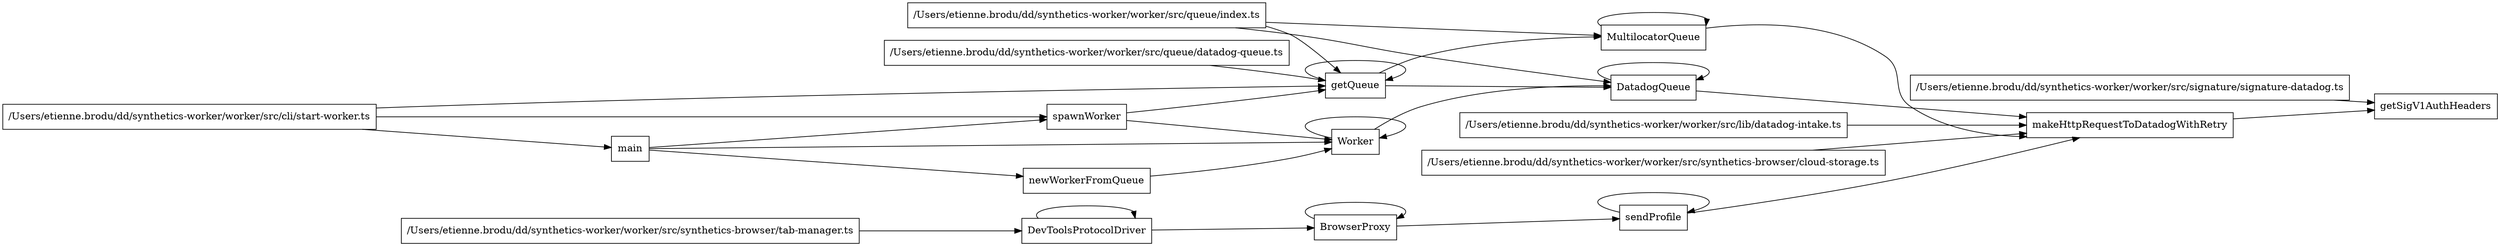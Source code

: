 digraph configDependents {
  rankdir=LR;
  node [shape=box]
  "BrowserProxy" -> "BrowserProxy"
  "DevToolsProtocolDriver" -> "BrowserProxy"
  "DatadogQueue" -> "DatadogQueue"
  "getQueue" -> "DatadogQueue"
  "/Users/etienne.brodu/dd/synthetics-worker/worker/src/queue/index.ts" -> "DatadogQueue"
  "Worker" -> "DatadogQueue"
  "DevToolsProtocolDriver" -> "DevToolsProtocolDriver"
  "/Users/etienne.brodu/dd/synthetics-worker/worker/src/synthetics-browser/tab-manager.ts" -> "DevToolsProtocolDriver"
  "MultilocatorQueue" -> "MultilocatorQueue"
  "getQueue" -> "MultilocatorQueue"
  "/Users/etienne.brodu/dd/synthetics-worker/worker/src/queue/index.ts" -> "MultilocatorQueue"
  "Worker" -> "Worker"
  "spawnWorker" -> "Worker"
  "main" -> "Worker"
  "newWorkerFromQueue" -> "Worker"
  "/Users/etienne.brodu/dd/synthetics-worker/worker/src/queue/datadog-queue.ts" -> "getQueue"
  "/Users/etienne.brodu/dd/synthetics-worker/worker/src/queue/index.ts" -> "getQueue"
  "getQueue" -> "getQueue"
  "/Users/etienne.brodu/dd/synthetics-worker/worker/src/cli/start-worker.ts" -> "getQueue"
  "spawnWorker" -> "getQueue"
  "/Users/etienne.brodu/dd/synthetics-worker/worker/src/signature/signature-datadog.ts" -> "getSigV1AuthHeaders"
  "makeHttpRequestToDatadogWithRetry" -> "getSigV1AuthHeaders"
  "/Users/etienne.brodu/dd/synthetics-worker/worker/src/cli/start-worker.ts" -> "main"
  "/Users/etienne.brodu/dd/synthetics-worker/worker/src/lib/datadog-intake.ts" -> "makeHttpRequestToDatadogWithRetry"
  "DatadogQueue" -> "makeHttpRequestToDatadogWithRetry"
  "MultilocatorQueue" -> "makeHttpRequestToDatadogWithRetry"
  "/Users/etienne.brodu/dd/synthetics-worker/worker/src/synthetics-browser/cloud-storage.ts" -> "makeHttpRequestToDatadogWithRetry"
  "sendProfile" -> "makeHttpRequestToDatadogWithRetry"
  "main" -> "newWorkerFromQueue"
  "sendProfile" -> "sendProfile"
  "BrowserProxy" -> "sendProfile"
  "/Users/etienne.brodu/dd/synthetics-worker/worker/src/cli/start-worker.ts" -> "spawnWorker"
  "main" -> "spawnWorker"
}